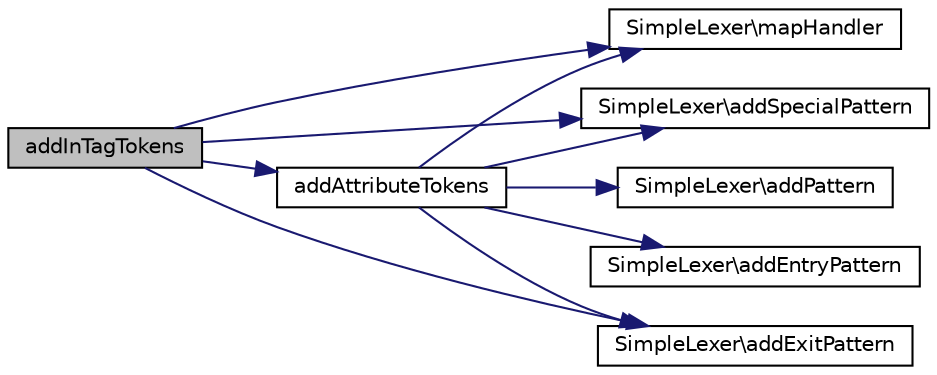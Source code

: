 digraph "addInTagTokens"
{
  edge [fontname="Helvetica",fontsize="10",labelfontname="Helvetica",labelfontsize="10"];
  node [fontname="Helvetica",fontsize="10",shape=record];
  rankdir="LR";
  Node1 [label="addInTagTokens",height=0.2,width=0.4,color="black", fillcolor="grey75", style="filled" fontcolor="black"];
  Node1 -> Node2 [color="midnightblue",fontsize="10",style="solid",fontname="Helvetica"];
  Node2 [label="SimpleLexer\\mapHandler",height=0.2,width=0.4,color="black", fillcolor="white", style="filled",URL="$class_simple_lexer.html#a4225a016771148346e06f31c47602f3f"];
  Node1 -> Node3 [color="midnightblue",fontsize="10",style="solid",fontname="Helvetica"];
  Node3 [label="SimpleLexer\\addSpecialPattern",height=0.2,width=0.4,color="black", fillcolor="white", style="filled",URL="$class_simple_lexer.html#a6305365fdc9c803107f529c7aec7143e"];
  Node1 -> Node4 [color="midnightblue",fontsize="10",style="solid",fontname="Helvetica"];
  Node4 [label="addAttributeTokens",height=0.2,width=0.4,color="black", fillcolor="white", style="filled",URL="$class_simple_html_lexer.html#af320edfcc8f5a4cb28f8332685e19b35"];
  Node4 -> Node2 [color="midnightblue",fontsize="10",style="solid",fontname="Helvetica"];
  Node4 -> Node5 [color="midnightblue",fontsize="10",style="solid",fontname="Helvetica"];
  Node5 [label="SimpleLexer\\addEntryPattern",height=0.2,width=0.4,color="black", fillcolor="white", style="filled",URL="$class_simple_lexer.html#a6296fbbff0b552be276fadc409a739b4"];
  Node4 -> Node6 [color="midnightblue",fontsize="10",style="solid",fontname="Helvetica"];
  Node6 [label="SimpleLexer\\addPattern",height=0.2,width=0.4,color="black", fillcolor="white", style="filled",URL="$class_simple_lexer.html#a5bcce5522b966aec43825517b3ba6ef6"];
  Node4 -> Node7 [color="midnightblue",fontsize="10",style="solid",fontname="Helvetica"];
  Node7 [label="SimpleLexer\\addExitPattern",height=0.2,width=0.4,color="black", fillcolor="white", style="filled",URL="$class_simple_lexer.html#a32731653da49f9c58ccf23f9a454181e"];
  Node4 -> Node3 [color="midnightblue",fontsize="10",style="solid",fontname="Helvetica"];
  Node1 -> Node7 [color="midnightblue",fontsize="10",style="solid",fontname="Helvetica"];
}
